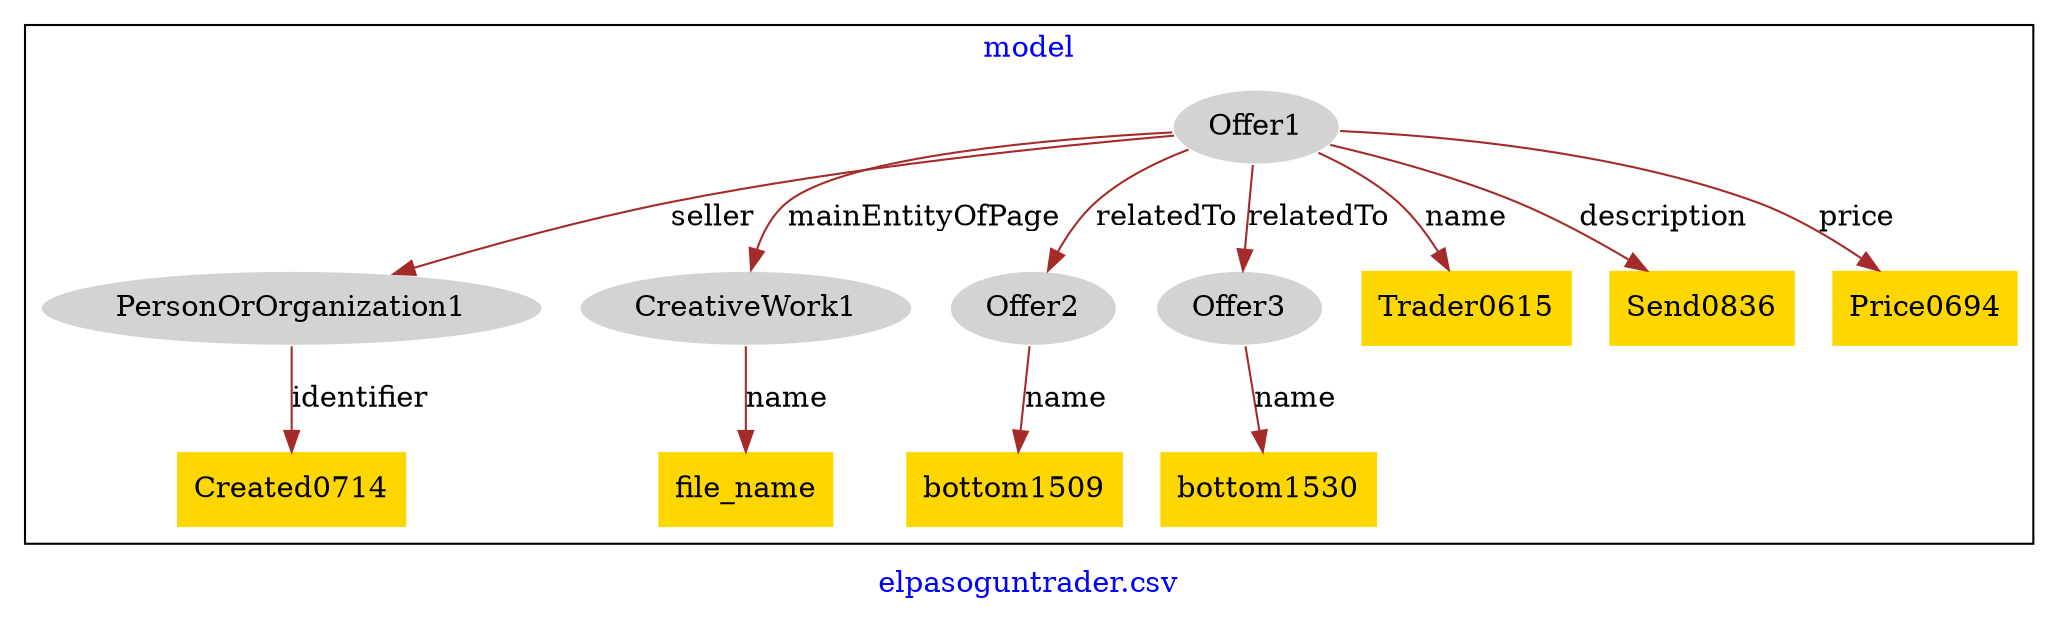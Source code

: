 digraph n0 {
fontcolor="blue"
remincross="true"
label="elpasoguntrader.csv"
subgraph cluster {
label="model"
n2[style="filled",color="white",fillcolor="lightgray",label="Offer1"];
n3[style="filled",color="white",fillcolor="lightgray",label="PersonOrOrganization1"];
n4[style="filled",color="white",fillcolor="lightgray",label="CreativeWork1"];
n5[style="filled",color="white",fillcolor="lightgray",label="Offer2"];
n6[style="filled",color="white",fillcolor="lightgray",label="Offer3"];
n7[shape="plaintext",style="filled",fillcolor="gold",label="file_name"];
n8[shape="plaintext",style="filled",fillcolor="gold",label="bottom1509"];
n9[shape="plaintext",style="filled",fillcolor="gold",label="bottom1530"];
n10[shape="plaintext",style="filled",fillcolor="gold",label="Created0714"];
n11[shape="plaintext",style="filled",fillcolor="gold",label="Trader0615"];
n12[shape="plaintext",style="filled",fillcolor="gold",label="Send0836"];
n13[shape="plaintext",style="filled",fillcolor="gold",label="Price0694"];
}
n2 -> n3[color="brown",fontcolor="black",label="seller"]
n2 -> n4[color="brown",fontcolor="black",label="mainEntityOfPage"]
n2 -> n5[color="brown",fontcolor="black",label="relatedTo"]
n2 -> n6[color="brown",fontcolor="black",label="relatedTo"]
n4 -> n7[color="brown",fontcolor="black",label="name"]
n5 -> n8[color="brown",fontcolor="black",label="name"]
n6 -> n9[color="brown",fontcolor="black",label="name"]
n3 -> n10[color="brown",fontcolor="black",label="identifier"]
n2 -> n11[color="brown",fontcolor="black",label="name"]
n2 -> n12[color="brown",fontcolor="black",label="description"]
n2 -> n13[color="brown",fontcolor="black",label="price"]
}
